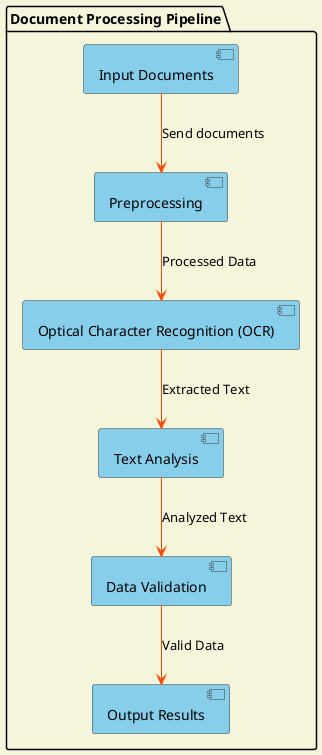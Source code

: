 @startuml
skinparam backgroundColor #F5F5DC
skinparam arrowColor #FF4500
skinparam component {
    BackgroundColor #87CEEB
    BorderColor #3B3B3B
}

package "Document Processing Pipeline" {
    [Input Documents] as InputDocs
    [Preprocessing] as Preprocess
    [Optical Character Recognition (OCR)] as OCR
    [Text Analysis] as TextAnalysis
    [Data Validation] as DataValidation
    [Output Results] as OutputResults

    InputDocs --> Preprocess : "Send documents"
    Preprocess --> OCR : "Processed Data"
    OCR --> TextAnalysis : "Extracted Text"
    TextAnalysis --> DataValidation : "Analyzed Text"
    DataValidation --> OutputResults : "Valid Data"
}

@enduml